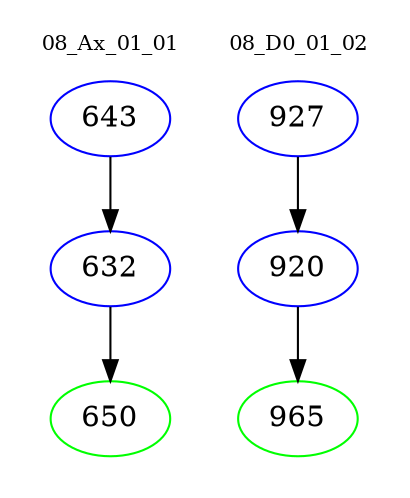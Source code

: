 digraph{
subgraph cluster_0 {
color = white
label = "08_Ax_01_01";
fontsize=10;
T0_643 [label="643", color="blue"]
T0_643 -> T0_632 [color="black"]
T0_632 [label="632", color="blue"]
T0_632 -> T0_650 [color="black"]
T0_650 [label="650", color="green"]
}
subgraph cluster_1 {
color = white
label = "08_D0_01_02";
fontsize=10;
T1_927 [label="927", color="blue"]
T1_927 -> T1_920 [color="black"]
T1_920 [label="920", color="blue"]
T1_920 -> T1_965 [color="black"]
T1_965 [label="965", color="green"]
}
}

